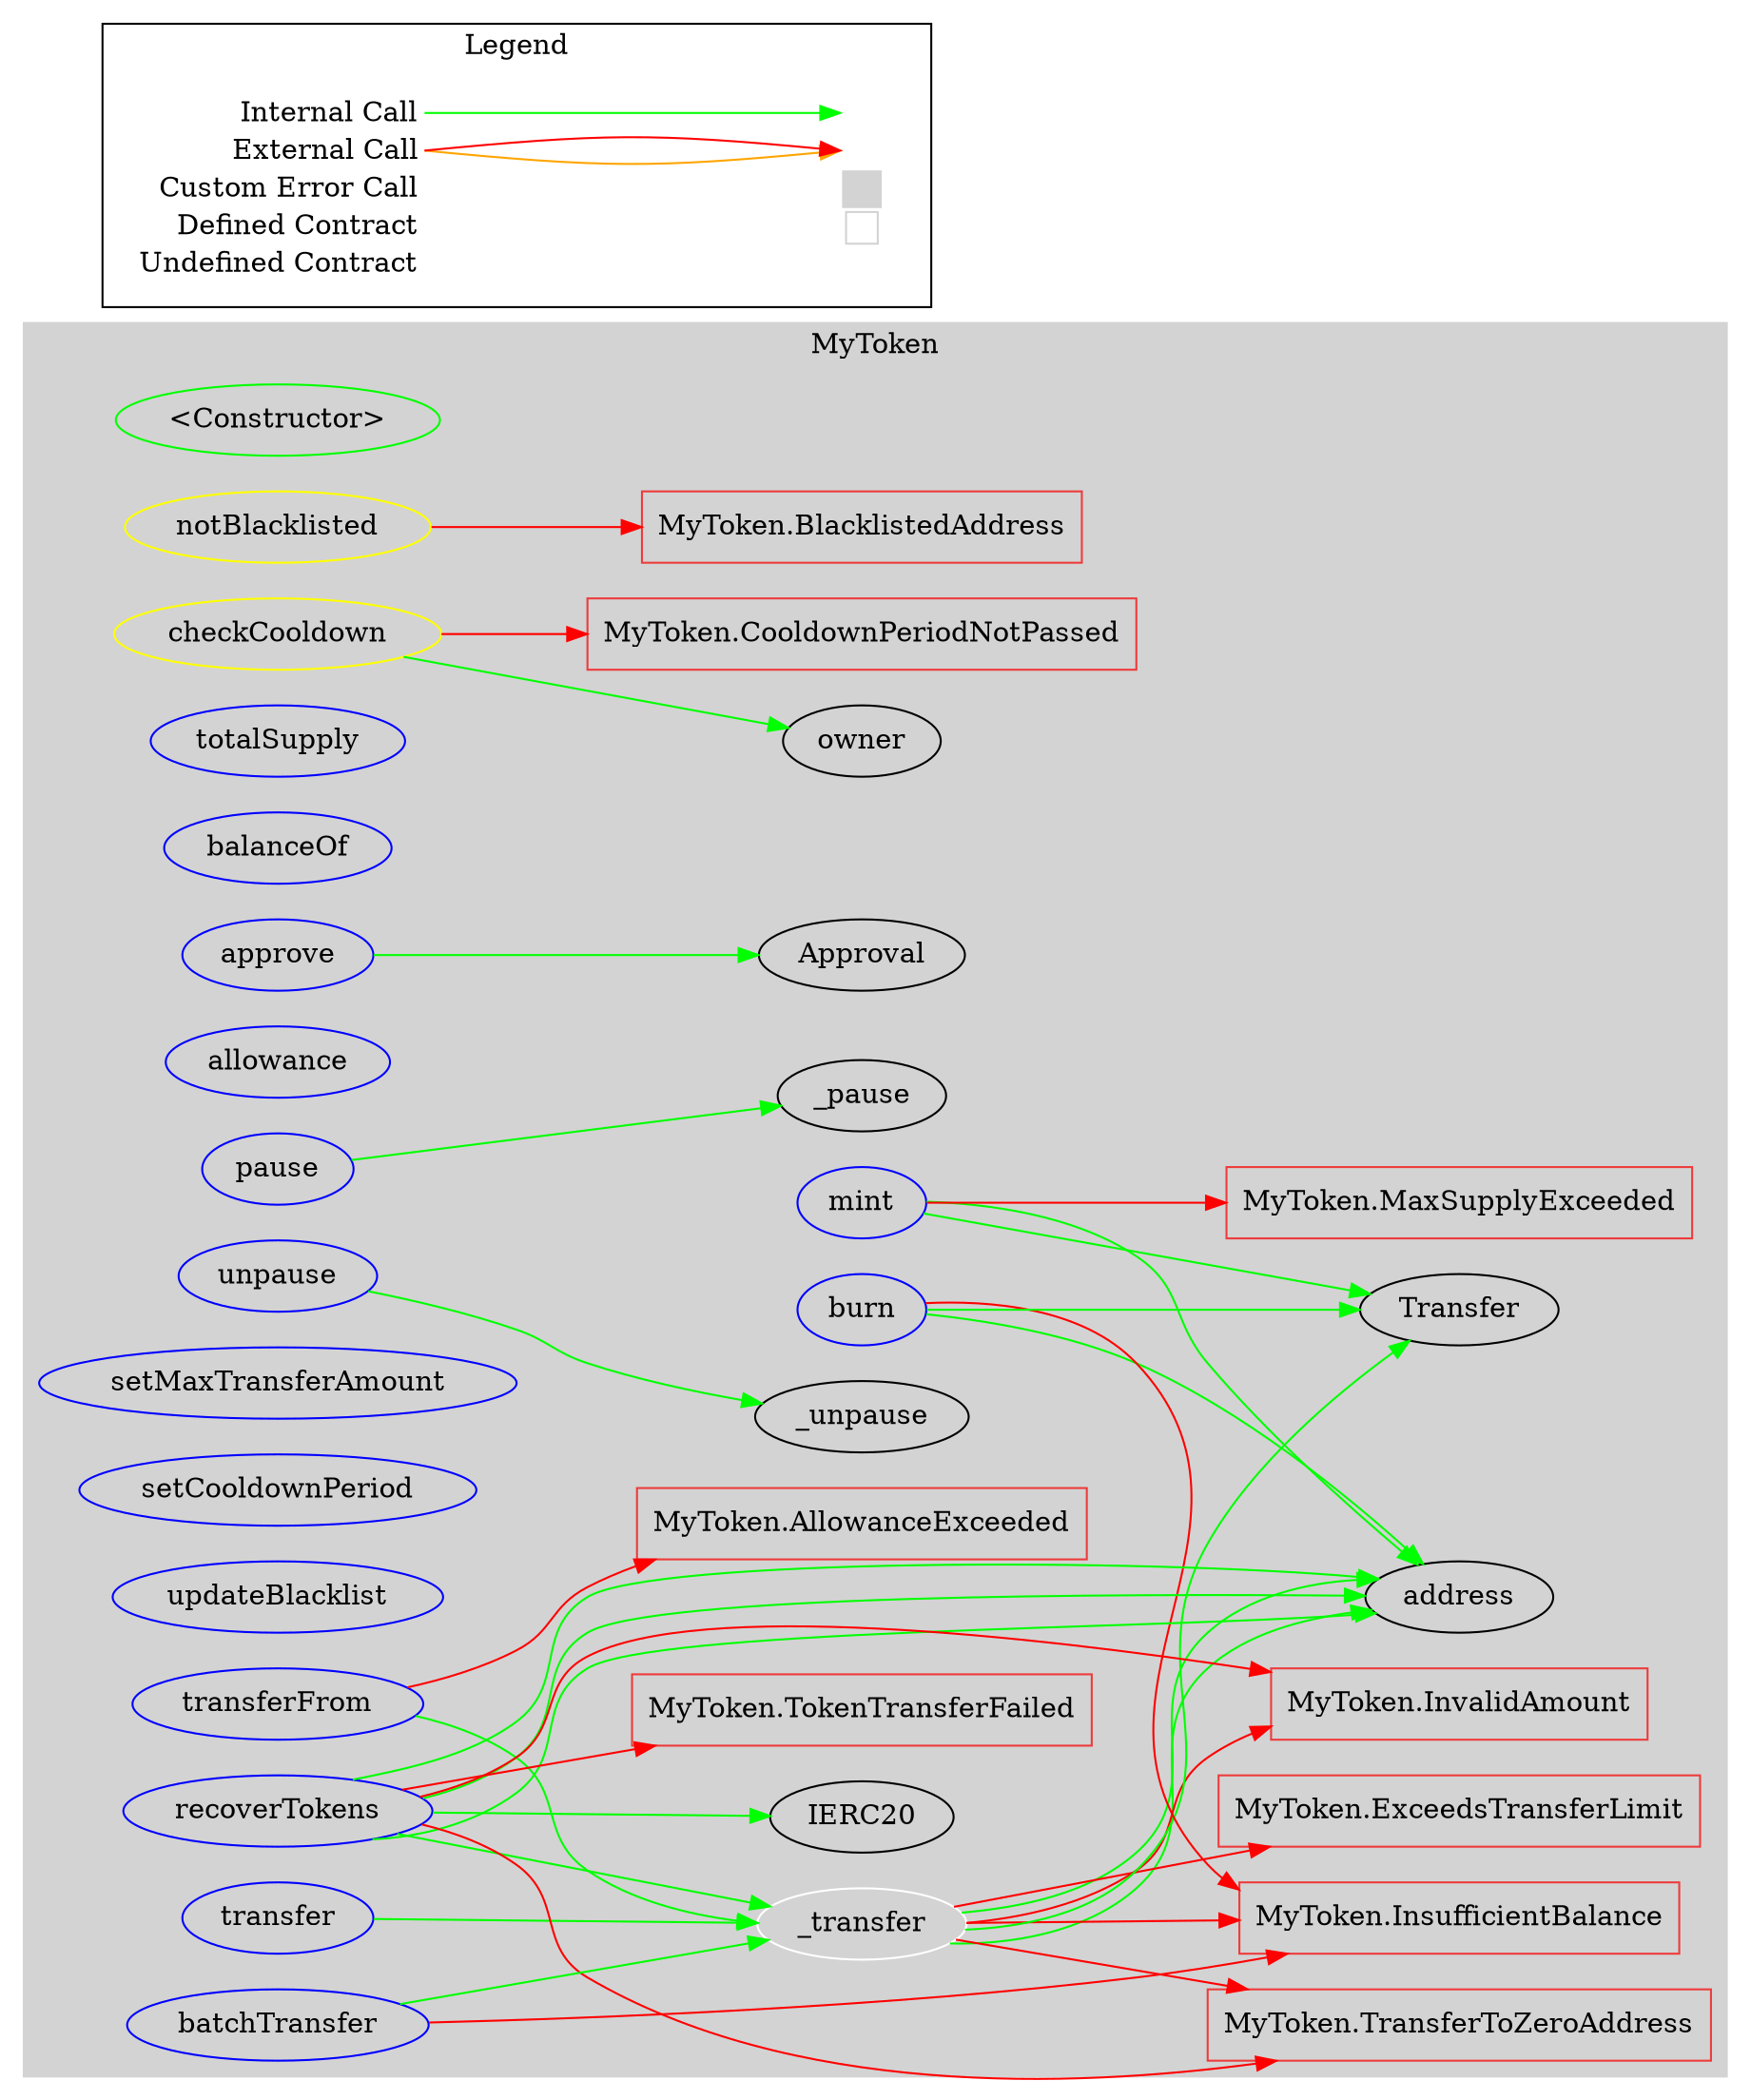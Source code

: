 digraph G {
  graph [ ratio = "auto", page = "100", compound =true ];
subgraph "clusterMyToken" {
  graph [ label = "MyToken", color = "lightgray", style = "filled", bgcolor = "lightgray" ];
  "MyToken.<Constructor>" [ label = "<Constructor>", color = "green" ];
  "MyToken.notBlacklisted" [ label = "notBlacklisted", color = "yellow" ];
  "MyToken.checkCooldown" [ label = "checkCooldown", color = "yellow" ];
  "MyToken.totalSupply" [ label = "totalSupply", color = "blue" ];
  "MyToken.balanceOf" [ label = "balanceOf", color = "blue" ];
  "MyToken._transfer" [ label = "_transfer", color = "white" ];
  "MyToken.transfer" [ label = "transfer", color = "blue" ];
  "MyToken.allowance" [ label = "allowance", color = "blue" ];
  "MyToken.approve" [ label = "approve", color = "blue" ];
  "MyToken.transferFrom" [ label = "transferFrom", color = "blue" ];
  "MyToken.mint" [ label = "mint", color = "blue" ];
  "MyToken.burn" [ label = "burn", color = "blue" ];
  "MyToken.setMaxTransferAmount" [ label = "setMaxTransferAmount", color = "blue" ];
  "MyToken.setCooldownPeriod" [ label = "setCooldownPeriod", color = "blue" ];
  "MyToken.updateBlacklist" [ label = "updateBlacklist", color = "blue" ];
  "MyToken.pause" [ label = "pause", color = "blue" ];
  "MyToken.unpause" [ label = "unpause", color = "blue" ];
  "MyToken.recoverTokens" [ label = "recoverTokens", color = "blue" ];
  "MyToken.batchTransfer" [ label = "batchTransfer", color = "blue" ];
  "MyToken.BlacklistedAddress" [ color = "brown2", shape =box ];
  "MyToken.owner" [ label = "owner" ];
  "MyToken.CooldownPeriodNotPassed" [ color = "brown2", shape =box ];
  "MyToken.address" [ label = "address" ];
  "MyToken.TransferToZeroAddress" [ color = "brown2", shape =box ];
  "MyToken.InvalidAmount" [ color = "brown2", shape =box ];
  "MyToken.ExceedsTransferLimit" [ color = "brown2", shape =box ];
  "MyToken.InsufficientBalance" [ color = "brown2", shape =box ];
  "MyToken.Transfer" [ label = "Transfer" ];
  "MyToken.Approval" [ label = "Approval" ];
  "MyToken.AllowanceExceeded" [ color = "brown2", shape =box ];
  "MyToken.MaxSupplyExceeded" [ color = "brown2", shape =box ];
  "MyToken._pause" [ label = "_pause" ];
  "MyToken._unpause" [ label = "_unpause" ];
  "MyToken.IERC20" [ label = "IERC20" ];
  "MyToken.TokenTransferFailed" [ color = "brown2", shape =box ];
}

  "MyToken.notBlacklisted";
  "MyToken.BlacklistedAddress";
  "MyToken.checkCooldown";
  "MyToken.owner";
  "MyToken.CooldownPeriodNotPassed";
  "MyToken._transfer";
  "MyToken.address";
  "MyToken.TransferToZeroAddress";
  "MyToken.InvalidAmount";
  "MyToken.ExceedsTransferLimit";
  "MyToken.InsufficientBalance";
  "MyToken.Transfer";
  "MyToken.transfer";
  "MyToken.approve";
  "MyToken.Approval";
  "MyToken.transferFrom";
  "MyToken.AllowanceExceeded";
  "MyToken.mint";
  "MyToken.MaxSupplyExceeded";
  "MyToken.burn";
  "MyToken.pause";
  "MyToken._pause";
  "MyToken.unpause";
  "MyToken._unpause";
  "MyToken.recoverTokens";
  "MyToken.IERC20";
  "MyToken.TokenTransferFailed";
  "MyToken.batchTransfer";
  "MyToken.notBlacklisted" -> "MyToken.BlacklistedAddress" [ color = "red" ];
  "MyToken.checkCooldown" -> "MyToken.owner" [ color = "green" ];
  "MyToken.checkCooldown" -> "MyToken.CooldownPeriodNotPassed" [ color = "red" ];
  "MyToken._transfer" -> "MyToken.address" [ color = "green" ];
  "MyToken._transfer" -> "MyToken.address" [ color = "green" ];
  "MyToken._transfer" -> "MyToken.TransferToZeroAddress" [ color = "red" ];
  "MyToken._transfer" -> "MyToken.InvalidAmount" [ color = "red" ];
  "MyToken._transfer" -> "MyToken.ExceedsTransferLimit" [ color = "red" ];
  "MyToken._transfer" -> "MyToken.InsufficientBalance" [ color = "red" ];
  "MyToken._transfer" -> "MyToken.Transfer" [ color = "green" ];
  "MyToken.transfer" -> "MyToken._transfer" [ color = "green" ];
  "MyToken.approve" -> "MyToken.Approval" [ color = "green" ];
  "MyToken.transferFrom" -> "MyToken.AllowanceExceeded" [ color = "red" ];
  "MyToken.transferFrom" -> "MyToken._transfer" [ color = "green" ];
  "MyToken.mint" -> "MyToken.MaxSupplyExceeded" [ color = "red" ];
  "MyToken.mint" -> "MyToken.Transfer" [ color = "green" ];
  "MyToken.mint" -> "MyToken.address" [ color = "green" ];
  "MyToken.burn" -> "MyToken.InsufficientBalance" [ color = "red" ];
  "MyToken.burn" -> "MyToken.Transfer" [ color = "green" ];
  "MyToken.burn" -> "MyToken.address" [ color = "green" ];
  "MyToken.pause" -> "MyToken._pause" [ color = "green" ];
  "MyToken.unpause" -> "MyToken._unpause" [ color = "green" ];
  "MyToken.recoverTokens" -> "MyToken.address" [ color = "green" ];
  "MyToken.recoverTokens" -> "MyToken.TransferToZeroAddress" [ color = "red" ];
  "MyToken.recoverTokens" -> "MyToken.InvalidAmount" [ color = "red" ];
  "MyToken.recoverTokens" -> "MyToken.address" [ color = "green" ];
  "MyToken.recoverTokens" -> "MyToken._transfer" [ color = "green" ];
  "MyToken.recoverTokens" -> "MyToken.address" [ color = "green" ];
  "MyToken.recoverTokens" -> "MyToken.IERC20" [ color = "green" ];
  "MyToken.recoverTokens" -> "MyToken.TokenTransferFailed" [ color = "red" ];
  "MyToken.batchTransfer" -> "MyToken.InsufficientBalance" [ color = "red" ];
  "MyToken.batchTransfer" -> "MyToken._transfer" [ color = "green" ];


rankdir=LR
node [shape=plaintext]
subgraph cluster_01 { 
label = "Legend";
key [label=<<table border="0" cellpadding="2" cellspacing="0" cellborder="0">
  <tr><td align="right" port="i1">Internal Call</td></tr>
  <tr><td align="right" port="i2">External Call</td></tr>
  <tr><td align="right" port="i2">Custom Error Call</td></tr>
  <tr><td align="right" port="i3">Defined Contract</td></tr>
  <tr><td align="right" port="i4">Undefined Contract</td></tr>
  </table>>]
key2 [label=<<table border="0" cellpadding="2" cellspacing="0" cellborder="0">
  <tr><td port="i1">&nbsp;&nbsp;&nbsp;</td></tr>
  <tr><td port="i2">&nbsp;&nbsp;&nbsp;</td></tr>
  <tr><td port="i3" bgcolor="lightgray">&nbsp;&nbsp;&nbsp;</td></tr>
  <tr><td port="i4">
    <table border="1" cellborder="0" cellspacing="0" cellpadding="7" color="lightgray">
      <tr>
       <td></td>
      </tr>
     </table>
  </td></tr>
  </table>>]
key:i1:e -> key2:i1:w [color="green"]
key:i2:e -> key2:i2:w [color="orange"]
key:i2:e -> key2:i2:w [color="red"]
}
}

